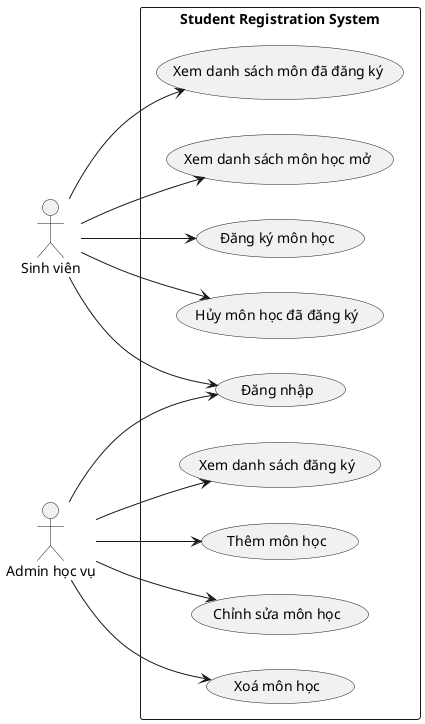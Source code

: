 @startuml ucd
left to right direction
skinparam packageStyle rectangle
actor "Sinh viên" as Student
actor "Admin học vụ" as Admin
rectangle "Student Registration System" {
  
  Student --> (Đăng nhập)
  Student --> (Xem danh sách môn học mở)
  Student --> (Đăng ký môn học)
  Student --> (Hủy môn học đã đăng ký)
  Student --> (Xem danh sách môn đã đăng ký)
  
  Admin --> (Đăng nhập)
  Admin --> (Thêm môn học)
  Admin --> (Chỉnh sửa môn học)
  Admin --> (Xoá môn học)
  Admin --> (Xem danh sách đăng ký)
}
@enduml
